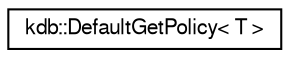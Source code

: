 digraph "Graphical Class Hierarchy"
{
  edge [fontname="FreeSans",fontsize="10",labelfontname="FreeSans",labelfontsize="10"];
  node [fontname="FreeSans",fontsize="10",shape=record];
  rankdir="LR";
  Node1 [label="kdb::DefaultGetPolicy\< T \>",height=0.2,width=0.4,color="black", fillcolor="white", style="filled",URL="$classkdb_1_1DefaultGetPolicy.html",tooltip="simply lookup without spec"];
}
